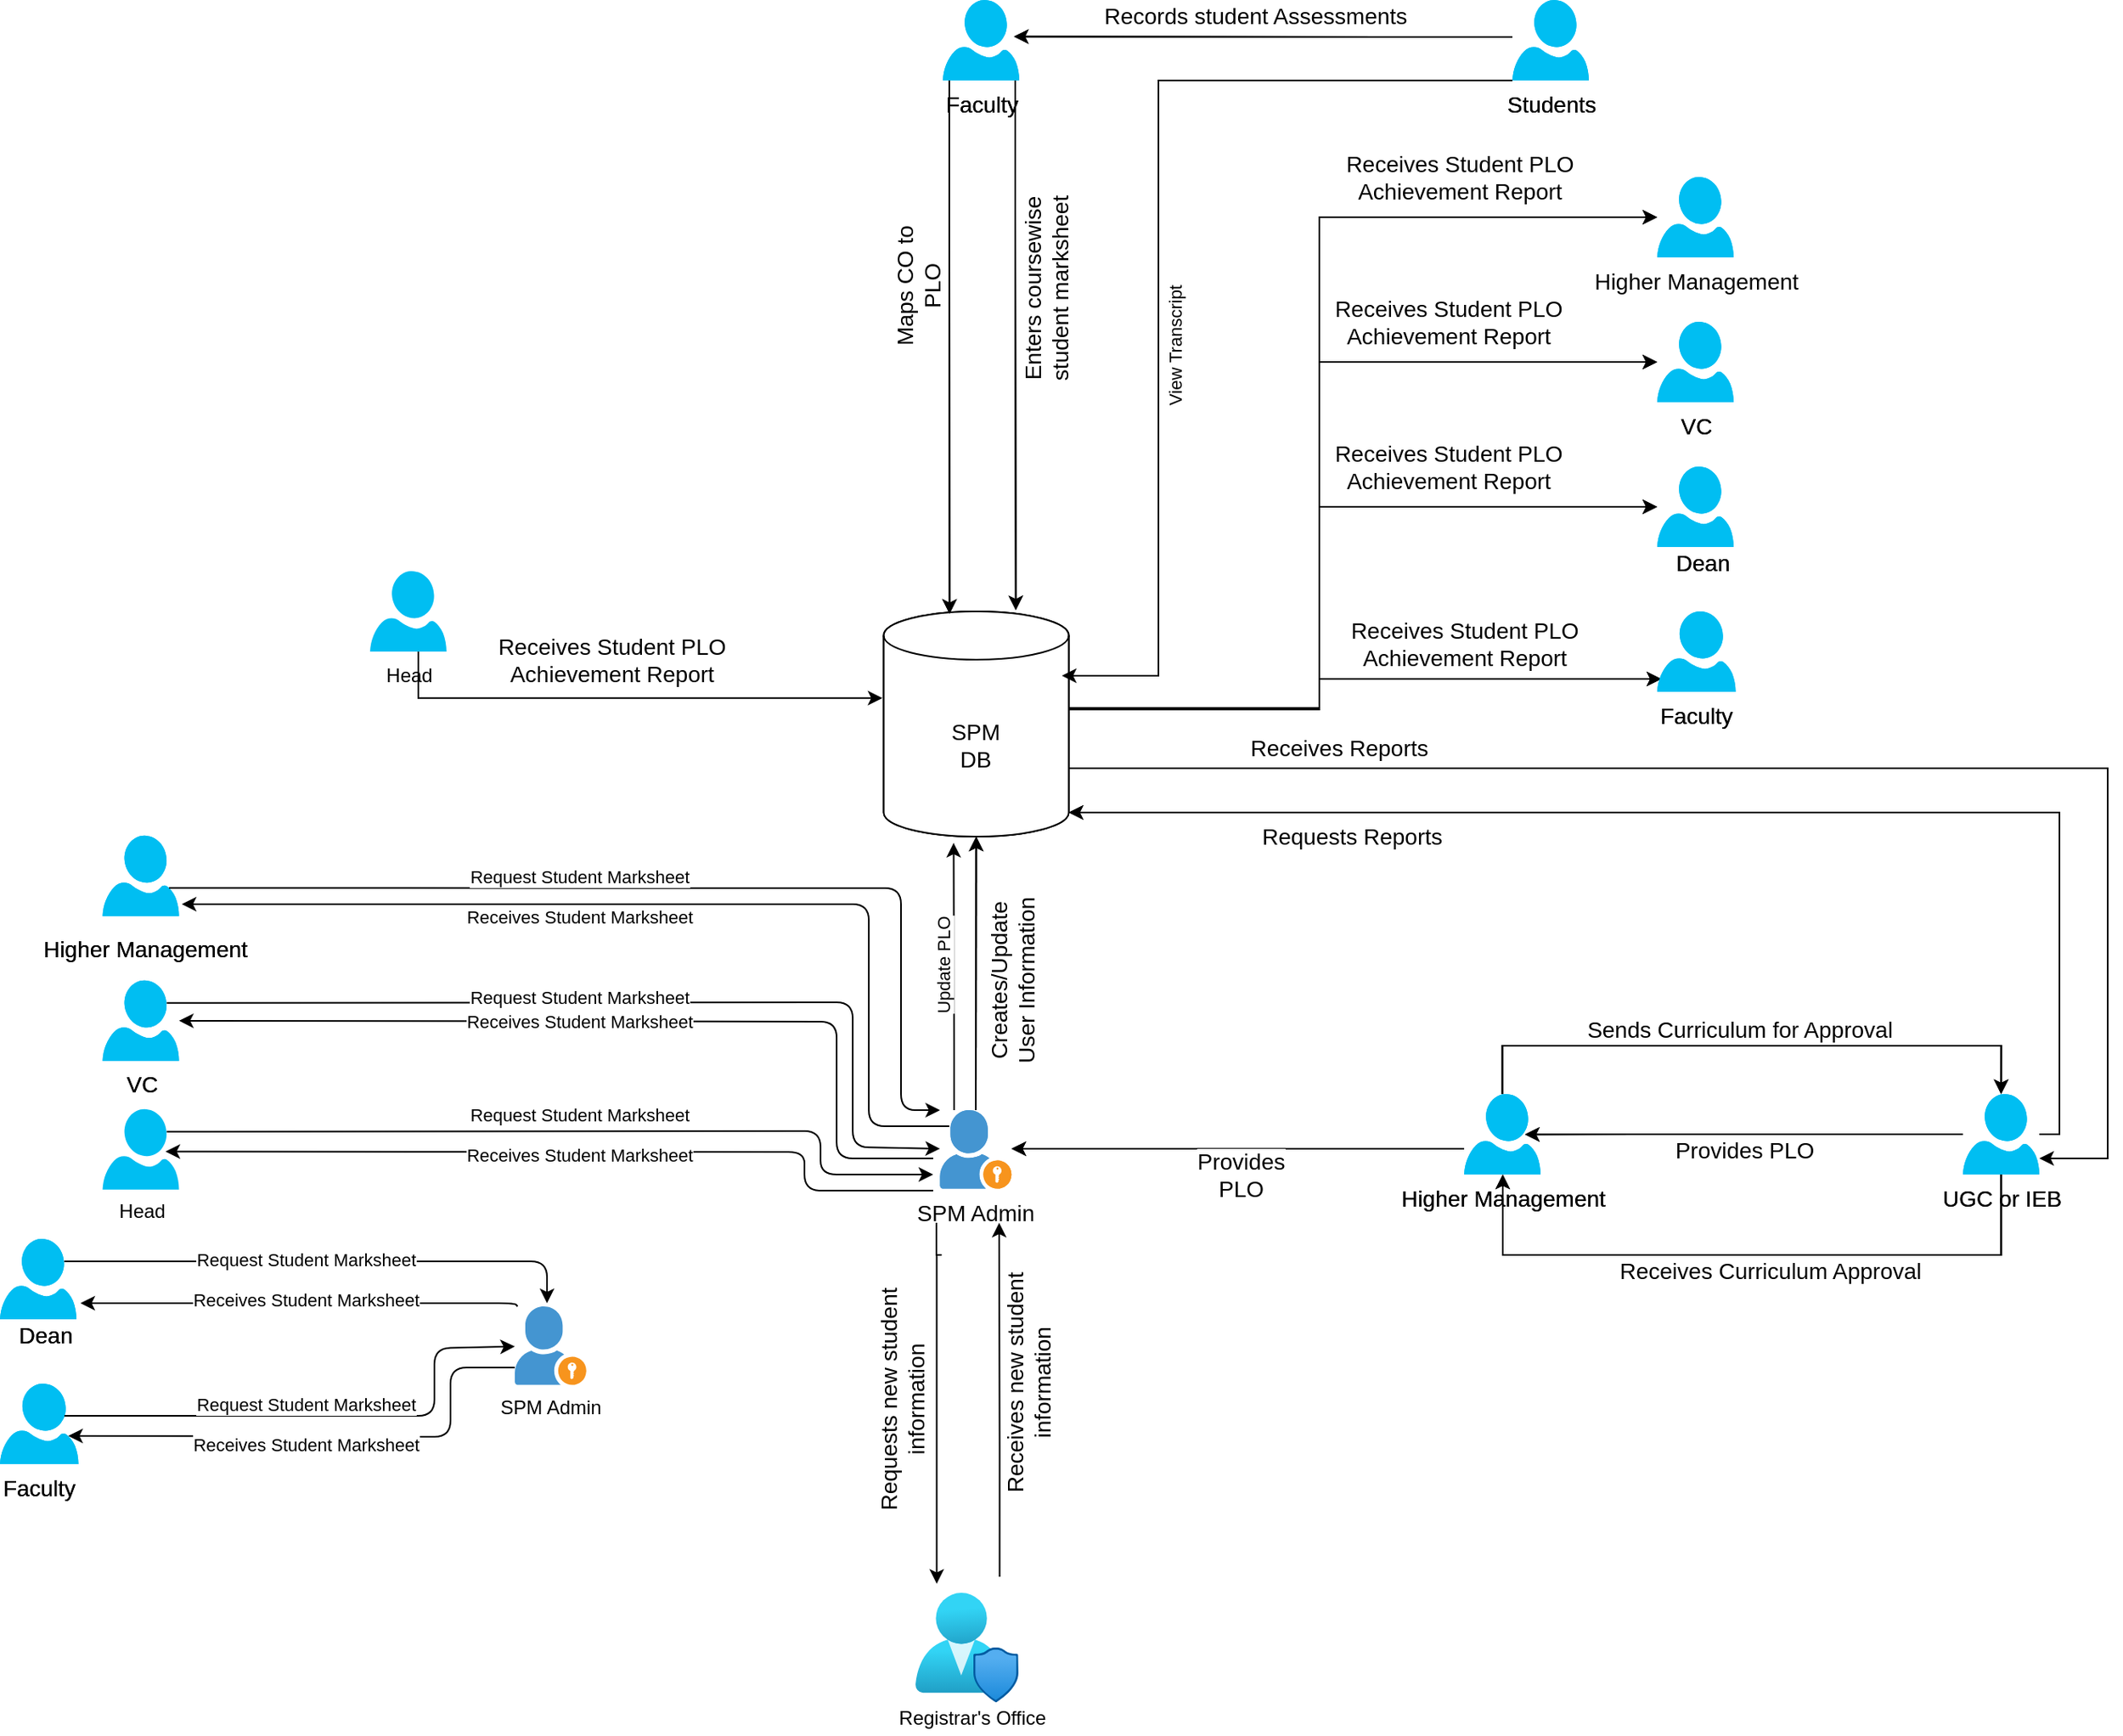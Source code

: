 <mxfile version="14.5.3" type="device" pages="2"><diagram id="XMMl6QHVf2ZI0LQ0i12C" name="Page-1"><mxGraphModel dx="868" dy="531" grid="1" gridSize="10" guides="1" tooltips="1" connect="1" arrows="1" fold="1" page="1" pageScale="1" pageWidth="900" pageHeight="1600" math="0" shadow="0"><root><mxCell id="0"/><mxCell id="1" parent="0"/><mxCell id="Qhmrj5D0lOYTNjAhJOBu-5" style="edgeStyle=orthogonalEdgeStyle;rounded=0;orthogonalLoop=1;jettySize=auto;html=1;exitX=1.001;exitY=0.431;exitDx=0;exitDy=0;exitPerimeter=0;entryX=0.052;entryY=0.84;entryDx=0;entryDy=0;entryPerimeter=0;fontSize=14;" parent="1" source="Qhmrj5D0lOYTNjAhJOBu-70" target="Qhmrj5D0lOYTNjAhJOBu-54" edge="1"><mxGeometry relative="1" as="geometry"><mxPoint x="1380" y="772" as="targetPoint"/><Array as="points"><mxPoint x="1100" y="790"/><mxPoint x="1100" y="772"/></Array></mxGeometry></mxCell><mxCell id="Qhmrj5D0lOYTNjAhJOBu-6" style="edgeStyle=orthogonalEdgeStyle;rounded=0;orthogonalLoop=1;jettySize=auto;html=1;exitX=1.001;exitY=0.429;exitDx=0;exitDy=0;exitPerimeter=0;fontSize=14;" parent="1" source="Qhmrj5D0lOYTNjAhJOBu-70" target="Qhmrj5D0lOYTNjAhJOBu-52" edge="1"><mxGeometry relative="1" as="geometry"><Array as="points"><mxPoint x="1100" y="790"/><mxPoint x="1100" y="665"/></Array></mxGeometry></mxCell><mxCell id="Qhmrj5D0lOYTNjAhJOBu-7" style="edgeStyle=orthogonalEdgeStyle;rounded=0;orthogonalLoop=1;jettySize=auto;html=1;exitX=1.003;exitY=0.436;exitDx=0;exitDy=0;exitPerimeter=0;fontSize=14;" parent="1" source="Qhmrj5D0lOYTNjAhJOBu-70" target="Qhmrj5D0lOYTNjAhJOBu-51" edge="1"><mxGeometry relative="1" as="geometry"><Array as="points"><mxPoint x="1100" y="791"/><mxPoint x="1100" y="575"/></Array></mxGeometry></mxCell><mxCell id="Qhmrj5D0lOYTNjAhJOBu-8" style="edgeStyle=orthogonalEdgeStyle;rounded=0;orthogonalLoop=1;jettySize=auto;html=1;exitX=1;exitY=0.431;exitDx=0;exitDy=0;exitPerimeter=0;fontSize=14;" parent="1" source="Qhmrj5D0lOYTNjAhJOBu-70" target="Qhmrj5D0lOYTNjAhJOBu-50" edge="1"><mxGeometry relative="1" as="geometry"><Array as="points"><mxPoint x="1100" y="790"/><mxPoint x="1100" y="485"/></Array></mxGeometry></mxCell><mxCell id="Qhmrj5D0lOYTNjAhJOBu-9" value="Receives Student PLO&lt;br style=&quot;font-size: 14px;&quot;&gt;Achievement Report" style="edgeLabel;html=1;align=center;verticalAlign=middle;resizable=0;points=[];fontSize=14;" parent="Qhmrj5D0lOYTNjAhJOBu-8" vertex="1" connectable="0"><mxGeometry x="0.639" y="1" relative="1" as="geometry"><mxPoint x="-2.13" y="-24.06" as="offset"/></mxGeometry></mxCell><mxCell id="Qhmrj5D0lOYTNjAhJOBu-10" value="SPM&lt;br style=&quot;font-size: 14px;&quot;&gt;DB" style="shape=cylinder3;whiteSpace=wrap;html=1;boundedLbl=1;backgroundOutline=1;size=15;fontSize=14;" parent="1" vertex="1"><mxGeometry x="829.25" y="730" width="115" height="140" as="geometry"/></mxCell><mxCell id="Qhmrj5D0lOYTNjAhJOBu-11" style="edgeStyle=orthogonalEdgeStyle;rounded=0;orthogonalLoop=1;jettySize=auto;html=1;entryX=0.145;entryY=0;entryDx=0;entryDy=4.35;entryPerimeter=0;fontSize=14;" parent="1" edge="1"><mxGeometry relative="1" as="geometry"><Array as="points"><mxPoint x="865.25" y="1130"/><mxPoint x="865.25" y="1130"/></Array><mxPoint x="862" y="1110" as="sourcePoint"/><mxPoint x="862.2" y="1334.35" as="targetPoint"/></mxGeometry></mxCell><mxCell id="Qhmrj5D0lOYTNjAhJOBu-12" value="" style="shadow=0;dashed=0;html=1;strokeColor=none;fillColor=#4495D1;labelPosition=center;verticalLabelPosition=bottom;verticalAlign=top;align=center;outlineConnect=0;shape=mxgraph.veeam.portal_admin;fontSize=14;" parent="1" vertex="1"><mxGeometry x="864.25" y="1040" width="44.4" height="48.8" as="geometry"/></mxCell><mxCell id="Qhmrj5D0lOYTNjAhJOBu-13" value="" style="endArrow=classic;html=1;entryX=0.5;entryY=1;entryDx=0;entryDy=0;entryPerimeter=0;fontSize=14;" parent="1" source="Qhmrj5D0lOYTNjAhJOBu-12" target="Qhmrj5D0lOYTNjAhJOBu-10" edge="1"><mxGeometry width="50" height="50" relative="1" as="geometry"><mxPoint x="886.25" y="1030" as="sourcePoint"/><mxPoint x="911.25" y="910" as="targetPoint"/></mxGeometry></mxCell><mxCell id="Qhmrj5D0lOYTNjAhJOBu-14" style="edgeStyle=orthogonalEdgeStyle;rounded=0;orthogonalLoop=1;jettySize=auto;html=1;fontSize=14;" parent="1" edge="1"><mxGeometry relative="1" as="geometry"><Array as="points"><mxPoint x="901.25" y="1250"/><mxPoint x="901.25" y="1250"/></Array><mxPoint x="901.286" y="1330.0" as="sourcePoint"/><mxPoint x="901" y="1110" as="targetPoint"/></mxGeometry></mxCell><mxCell id="Qhmrj5D0lOYTNjAhJOBu-17" value="" style="verticalLabelPosition=bottom;html=1;verticalAlign=top;align=center;strokeColor=none;fillColor=#00BEF2;shape=mxgraph.azure.user;fontSize=14;" parent="1" vertex="1"><mxGeometry x="343.75" y="869.4" width="47.5" height="50" as="geometry"/></mxCell><mxCell id="Qhmrj5D0lOYTNjAhJOBu-18" value="Higher Management" style="text;html=1;align=center;verticalAlign=middle;resizable=0;points=[];autosize=1;fontSize=14;" parent="1" vertex="1"><mxGeometry x="300" y="930" width="140" height="20" as="geometry"/></mxCell><mxCell id="Qhmrj5D0lOYTNjAhJOBu-19" style="edgeStyle=orthogonalEdgeStyle;rounded=0;orthogonalLoop=1;jettySize=auto;html=1;entryX=0.714;entryY=-0.005;entryDx=0;entryDy=0;entryPerimeter=0;fontSize=14;" parent="1" source="Qhmrj5D0lOYTNjAhJOBu-23" target="Qhmrj5D0lOYTNjAhJOBu-10" edge="1"><mxGeometry relative="1" as="geometry"><Array as="points"><mxPoint x="911" y="480"/><mxPoint x="911" y="480"/></Array></mxGeometry></mxCell><mxCell id="Qhmrj5D0lOYTNjAhJOBu-20" value="Enters coursewise&lt;br style=&quot;font-size: 14px;&quot;&gt;student marksheet" style="edgeLabel;html=1;align=center;verticalAlign=middle;resizable=0;points=[];rotation=-90;fontSize=14;" parent="Qhmrj5D0lOYTNjAhJOBu-19" vertex="1" connectable="0"><mxGeometry x="-0.215" y="3" relative="1" as="geometry"><mxPoint x="15.93" as="offset"/></mxGeometry></mxCell><mxCell id="Qhmrj5D0lOYTNjAhJOBu-21" style="edgeStyle=orthogonalEdgeStyle;rounded=0;orthogonalLoop=1;jettySize=auto;html=1;entryX=0.356;entryY=0.011;entryDx=0;entryDy=0;entryPerimeter=0;fontSize=14;" parent="1" source="Qhmrj5D0lOYTNjAhJOBu-23" target="Qhmrj5D0lOYTNjAhJOBu-10" edge="1"><mxGeometry relative="1" as="geometry"><Array as="points"><mxPoint x="870" y="480"/><mxPoint x="870" y="480"/></Array></mxGeometry></mxCell><mxCell id="Qhmrj5D0lOYTNjAhJOBu-22" value="Maps CO to&lt;br style=&quot;font-size: 14px;&quot;&gt;PLO" style="edgeLabel;html=1;align=center;verticalAlign=middle;resizable=0;points=[];rotation=-90;fontSize=14;" parent="Qhmrj5D0lOYTNjAhJOBu-21" vertex="1" connectable="0"><mxGeometry x="-0.228" y="1" relative="1" as="geometry"><mxPoint x="-21.08" as="offset"/></mxGeometry></mxCell><mxCell id="Qhmrj5D0lOYTNjAhJOBu-23" value="Faculty" style="verticalLabelPosition=bottom;html=1;verticalAlign=top;align=center;strokeColor=none;fillColor=#00BEF2;shape=mxgraph.azure.user;fontSize=14;" parent="1" vertex="1"><mxGeometry x="866" y="350" width="47.5" height="50" as="geometry"/></mxCell><mxCell id="Qhmrj5D0lOYTNjAhJOBu-26" value="VC" style="verticalLabelPosition=bottom;html=1;verticalAlign=top;align=center;strokeColor=none;fillColor=#00BEF2;shape=mxgraph.azure.user;fontSize=14;" parent="1" vertex="1"><mxGeometry x="343.75" y="959.4" width="47.5" height="50" as="geometry"/></mxCell><mxCell id="Qhmrj5D0lOYTNjAhJOBu-28" value="" style="verticalLabelPosition=bottom;html=1;verticalAlign=top;align=center;strokeColor=none;fillColor=#00BEF2;shape=mxgraph.azure.user;fontSize=14;" parent="1" vertex="1"><mxGeometry x="280" y="1120" width="47.5" height="50" as="geometry"/></mxCell><mxCell id="Qhmrj5D0lOYTNjAhJOBu-29" value="Dean" style="text;html=1;align=center;verticalAlign=middle;resizable=0;points=[];autosize=1;fontSize=14;" parent="1" vertex="1"><mxGeometry x="282.5" y="1170" width="50" height="20" as="geometry"/></mxCell><mxCell id="Qhmrj5D0lOYTNjAhJOBu-31" value="Faculty" style="verticalLabelPosition=bottom;html=1;verticalAlign=top;align=center;strokeColor=none;fillColor=#00BEF2;shape=mxgraph.azure.user;fontSize=14;" parent="1" vertex="1"><mxGeometry x="280" y="1210" width="48.75" height="50" as="geometry"/></mxCell><mxCell id="Qhmrj5D0lOYTNjAhJOBu-32" style="edgeStyle=orthogonalEdgeStyle;rounded=0;orthogonalLoop=1;jettySize=auto;html=1;entryX=0.796;entryY=0.502;entryDx=0;entryDy=0;entryPerimeter=0;fontSize=14;" parent="1" source="Qhmrj5D0lOYTNjAhJOBu-38" target="Qhmrj5D0lOYTNjAhJOBu-43" edge="1"><mxGeometry relative="1" as="geometry"/></mxCell><mxCell id="Qhmrj5D0lOYTNjAhJOBu-33" value="Provides PLO" style="edgeLabel;html=1;align=center;verticalAlign=middle;resizable=0;points=[];fontSize=14;" parent="Qhmrj5D0lOYTNjAhJOBu-32" vertex="1" connectable="0"><mxGeometry x="0.109" y="1" relative="1" as="geometry"><mxPoint x="14.67" y="8.32" as="offset"/></mxGeometry></mxCell><mxCell id="Qhmrj5D0lOYTNjAhJOBu-34" style="edgeStyle=orthogonalEdgeStyle;rounded=0;orthogonalLoop=1;jettySize=auto;html=1;fontSize=14;" parent="1" source="Qhmrj5D0lOYTNjAhJOBu-38" target="Qhmrj5D0lOYTNjAhJOBu-43" edge="1"><mxGeometry relative="1" as="geometry"><Array as="points"><mxPoint x="1524" y="1130"/><mxPoint x="1214" y="1130"/></Array></mxGeometry></mxCell><mxCell id="Qhmrj5D0lOYTNjAhJOBu-35" value="Receives Curriculum Approval" style="edgeLabel;html=1;align=center;verticalAlign=middle;resizable=0;points=[];fontSize=14;" parent="Qhmrj5D0lOYTNjAhJOBu-34" vertex="1" connectable="0"><mxGeometry x="-0.127" y="-1" relative="1" as="geometry"><mxPoint x="-14.8" y="11" as="offset"/></mxGeometry></mxCell><mxCell id="Qhmrj5D0lOYTNjAhJOBu-36" style="edgeStyle=orthogonalEdgeStyle;rounded=0;orthogonalLoop=1;jettySize=auto;html=1;entryX=1;entryY=1;entryDx=0;entryDy=-15;entryPerimeter=0;fontSize=14;" parent="1" source="Qhmrj5D0lOYTNjAhJOBu-38" target="Qhmrj5D0lOYTNjAhJOBu-10" edge="1"><mxGeometry relative="1" as="geometry"><Array as="points"><mxPoint x="1560" y="1055"/><mxPoint x="1560" y="855"/></Array></mxGeometry></mxCell><mxCell id="Qhmrj5D0lOYTNjAhJOBu-37" value="Requests Reports" style="edgeLabel;html=1;align=center;verticalAlign=middle;resizable=0;points=[];fontSize=14;" parent="Qhmrj5D0lOYTNjAhJOBu-36" vertex="1" connectable="0"><mxGeometry x="0.26" y="-1" relative="1" as="geometry"><mxPoint x="-130.26" y="15.97" as="offset"/></mxGeometry></mxCell><mxCell id="Qhmrj5D0lOYTNjAhJOBu-38" value="UGC or IEB" style="verticalLabelPosition=bottom;html=1;verticalAlign=top;align=center;strokeColor=none;fillColor=#00BEF2;shape=mxgraph.azure.user;labelBackgroundColor=none;fontSize=14;" parent="1" vertex="1"><mxGeometry x="1500" y="1030" width="47.5" height="50" as="geometry"/></mxCell><mxCell id="Qhmrj5D0lOYTNjAhJOBu-39" style="edgeStyle=orthogonalEdgeStyle;rounded=0;orthogonalLoop=1;jettySize=auto;html=1;fontSize=14;" parent="1" source="Qhmrj5D0lOYTNjAhJOBu-43" target="Qhmrj5D0lOYTNjAhJOBu-12" edge="1"><mxGeometry relative="1" as="geometry"><Array as="points"><mxPoint x="1120" y="1064"/><mxPoint x="1120" y="1064"/></Array></mxGeometry></mxCell><mxCell id="Qhmrj5D0lOYTNjAhJOBu-40" value="Provides&lt;br style=&quot;font-size: 14px;&quot;&gt;PLO" style="edgeLabel;html=1;align=center;verticalAlign=middle;resizable=0;points=[];fontSize=14;" parent="Qhmrj5D0lOYTNjAhJOBu-39" vertex="1" connectable="0"><mxGeometry x="-0.157" y="3" relative="1" as="geometry"><mxPoint x="-21.18" y="12.94" as="offset"/></mxGeometry></mxCell><mxCell id="Qhmrj5D0lOYTNjAhJOBu-41" style="edgeStyle=orthogonalEdgeStyle;rounded=0;orthogonalLoop=1;jettySize=auto;html=1;entryX=0.5;entryY=0;entryDx=0;entryDy=0;entryPerimeter=0;fontSize=14;" parent="1" source="Qhmrj5D0lOYTNjAhJOBu-43" target="Qhmrj5D0lOYTNjAhJOBu-38" edge="1"><mxGeometry relative="1" as="geometry"><Array as="points"><mxPoint x="1214" y="1000"/><mxPoint x="1524" y="1000"/></Array></mxGeometry></mxCell><mxCell id="Qhmrj5D0lOYTNjAhJOBu-42" value="Sends Curriculum for Approval" style="edgeLabel;html=1;align=center;verticalAlign=middle;resizable=0;points=[];fontSize=14;" parent="Qhmrj5D0lOYTNjAhJOBu-41" vertex="1" connectable="0"><mxGeometry x="-0.085" y="-1" relative="1" as="geometry"><mxPoint x="7.2" y="-11" as="offset"/></mxGeometry></mxCell><mxCell id="Qhmrj5D0lOYTNjAhJOBu-43" value="Higher Management" style="verticalLabelPosition=bottom;html=1;verticalAlign=top;align=center;strokeColor=none;fillColor=#00BEF2;shape=mxgraph.azure.user;fontSize=14;" parent="1" vertex="1"><mxGeometry x="1190" y="1030" width="47.5" height="50" as="geometry"/></mxCell><mxCell id="Qhmrj5D0lOYTNjAhJOBu-44" style="edgeStyle=orthogonalEdgeStyle;rounded=0;orthogonalLoop=1;jettySize=auto;html=1;entryX=0.93;entryY=0.455;entryDx=0;entryDy=0;entryPerimeter=0;fontSize=14;" parent="1" source="Qhmrj5D0lOYTNjAhJOBu-46" target="Qhmrj5D0lOYTNjAhJOBu-23" edge="1"><mxGeometry relative="1" as="geometry"><Array as="points"><mxPoint x="1140" y="373"/><mxPoint x="1140" y="373"/></Array></mxGeometry></mxCell><mxCell id="Qhmrj5D0lOYTNjAhJOBu-45" value="Records student Assessments" style="edgeLabel;html=1;align=center;verticalAlign=middle;resizable=0;points=[];fontSize=14;" parent="Qhmrj5D0lOYTNjAhJOBu-44" vertex="1" connectable="0"><mxGeometry x="0.119" y="-1" relative="1" as="geometry"><mxPoint x="12.94" y="-11.9" as="offset"/></mxGeometry></mxCell><mxCell id="Qhmrj5D0lOYTNjAhJOBu-46" value="Students" style="verticalLabelPosition=bottom;html=1;verticalAlign=top;align=center;strokeColor=none;fillColor=#00BEF2;shape=mxgraph.azure.user;labelBackgroundColor=none;fontSize=14;" parent="1" vertex="1"><mxGeometry x="1220" y="350" width="47.5" height="50" as="geometry"/></mxCell><mxCell id="Qhmrj5D0lOYTNjAhJOBu-50" value="" style="verticalLabelPosition=bottom;html=1;verticalAlign=top;align=center;strokeColor=none;fillColor=#00BEF2;shape=mxgraph.azure.user;fontSize=14;" parent="1" vertex="1"><mxGeometry x="1310" y="460" width="47.5" height="50" as="geometry"/></mxCell><mxCell id="Qhmrj5D0lOYTNjAhJOBu-51" value="VC" style="verticalLabelPosition=bottom;html=1;verticalAlign=top;align=center;strokeColor=none;fillColor=#00BEF2;shape=mxgraph.azure.user;fontSize=14;" parent="1" vertex="1"><mxGeometry x="1310" y="550" width="47.5" height="50" as="geometry"/></mxCell><mxCell id="Qhmrj5D0lOYTNjAhJOBu-52" value="" style="verticalLabelPosition=bottom;html=1;verticalAlign=top;align=center;strokeColor=none;fillColor=#00BEF2;shape=mxgraph.azure.user;fontSize=14;" parent="1" vertex="1"><mxGeometry x="1310" y="640" width="47.5" height="50" as="geometry"/></mxCell><mxCell id="Qhmrj5D0lOYTNjAhJOBu-53" value="Dean" style="text;html=1;align=center;verticalAlign=middle;resizable=0;points=[];autosize=1;fontSize=14;" parent="1" vertex="1"><mxGeometry x="1312.5" y="690" width="50" height="20" as="geometry"/></mxCell><mxCell id="Qhmrj5D0lOYTNjAhJOBu-54" value="Faculty" style="verticalLabelPosition=bottom;html=1;verticalAlign=top;align=center;strokeColor=none;fillColor=#00BEF2;shape=mxgraph.azure.user;fontSize=14;" parent="1" vertex="1"><mxGeometry x="1310" y="730" width="48.75" height="50" as="geometry"/></mxCell><mxCell id="Qhmrj5D0lOYTNjAhJOBu-55" value="Receives Student PLO&lt;br style=&quot;font-size: 14px;&quot;&gt;Achievement Report" style="edgeLabel;html=1;align=center;verticalAlign=middle;resizable=0;points=[];fontSize=14;" parent="1" vertex="1" connectable="0"><mxGeometry x="1180.002" y="549.999" as="geometry"/></mxCell><mxCell id="Qhmrj5D0lOYTNjAhJOBu-56" value="Receives Student PLO&lt;br style=&quot;font-size: 14px;&quot;&gt;Achievement Report" style="edgeLabel;html=1;align=center;verticalAlign=middle;resizable=0;points=[];fontSize=14;" parent="1" vertex="1" connectable="0"><mxGeometry x="1180.002" y="639.999" as="geometry"/></mxCell><mxCell id="Qhmrj5D0lOYTNjAhJOBu-63" style="edgeStyle=orthogonalEdgeStyle;rounded=0;orthogonalLoop=1;jettySize=auto;html=1;exitX=1.003;exitY=0.43;exitDx=0;exitDy=0;exitPerimeter=0;entryX=0.052;entryY=0.84;entryDx=0;entryDy=0;entryPerimeter=0;fontSize=14;" parent="1" source="Qhmrj5D0lOYTNjAhJOBu-70" target="Qhmrj5D0lOYTNjAhJOBu-113" edge="1"><mxGeometry relative="1" as="geometry"><mxPoint x="1380" y="772" as="targetPoint"/><Array as="points"><mxPoint x="1100" y="790"/><mxPoint x="1100" y="772"/></Array></mxGeometry></mxCell><mxCell id="Qhmrj5D0lOYTNjAhJOBu-64" style="edgeStyle=orthogonalEdgeStyle;rounded=0;orthogonalLoop=1;jettySize=auto;html=1;exitX=1;exitY=0.436;exitDx=0;exitDy=0;exitPerimeter=0;fontSize=14;" parent="1" source="Qhmrj5D0lOYTNjAhJOBu-70" target="Qhmrj5D0lOYTNjAhJOBu-111" edge="1"><mxGeometry relative="1" as="geometry"><Array as="points"><mxPoint x="1100" y="791"/><mxPoint x="1100" y="665"/></Array></mxGeometry></mxCell><mxCell id="Qhmrj5D0lOYTNjAhJOBu-65" style="edgeStyle=orthogonalEdgeStyle;rounded=0;orthogonalLoop=1;jettySize=auto;html=1;exitX=1.001;exitY=0.434;exitDx=0;exitDy=0;exitPerimeter=0;fontSize=14;" parent="1" source="Qhmrj5D0lOYTNjAhJOBu-70" target="Qhmrj5D0lOYTNjAhJOBu-110" edge="1"><mxGeometry relative="1" as="geometry"><Array as="points"><mxPoint x="1100" y="791"/><mxPoint x="1100" y="575"/></Array></mxGeometry></mxCell><mxCell id="Qhmrj5D0lOYTNjAhJOBu-66" style="edgeStyle=orthogonalEdgeStyle;rounded=0;orthogonalLoop=1;jettySize=auto;html=1;fontSize=14;exitX=1;exitY=0.43;exitDx=0;exitDy=0;exitPerimeter=0;" parent="1" source="Qhmrj5D0lOYTNjAhJOBu-70" target="Qhmrj5D0lOYTNjAhJOBu-109" edge="1"><mxGeometry relative="1" as="geometry"><Array as="points"><mxPoint x="1100" y="790"/><mxPoint x="1100" y="485"/></Array></mxGeometry></mxCell><mxCell id="Qhmrj5D0lOYTNjAhJOBu-67" value="Receives Student PLO&lt;br style=&quot;font-size: 14px;&quot;&gt;Achievement Report" style="edgeLabel;html=1;align=center;verticalAlign=middle;resizable=0;points=[];fontSize=14;" parent="Qhmrj5D0lOYTNjAhJOBu-66" vertex="1" connectable="0"><mxGeometry x="0.639" y="1" relative="1" as="geometry"><mxPoint x="-2.13" y="-24.06" as="offset"/></mxGeometry></mxCell><mxCell id="Qhmrj5D0lOYTNjAhJOBu-68" style="edgeStyle=orthogonalEdgeStyle;rounded=0;orthogonalLoop=1;jettySize=auto;html=1;exitX=1;exitY=0;exitDx=0;exitDy=97.5;exitPerimeter=0;fontSize=14;" parent="1" source="Qhmrj5D0lOYTNjAhJOBu-70" target="Qhmrj5D0lOYTNjAhJOBu-97" edge="1"><mxGeometry relative="1" as="geometry"><Array as="points"><mxPoint x="1590" y="828"/><mxPoint x="1590" y="1070"/></Array></mxGeometry></mxCell><mxCell id="Qhmrj5D0lOYTNjAhJOBu-69" value="Receives Reports" style="edgeLabel;html=1;align=center;verticalAlign=middle;resizable=0;points=[];fontSize=14;" parent="Qhmrj5D0lOYTNjAhJOBu-68" vertex="1" connectable="0"><mxGeometry x="-0.641" y="-1" relative="1" as="geometry"><mxPoint y="-13.5" as="offset"/></mxGeometry></mxCell><mxCell id="Qhmrj5D0lOYTNjAhJOBu-70" value="SPM&lt;br style=&quot;font-size: 14px;&quot;&gt;DB" style="shape=cylinder3;whiteSpace=wrap;html=1;boundedLbl=1;backgroundOutline=1;size=15;fontSize=14;" parent="1" vertex="1"><mxGeometry x="829.25" y="730" width="115" height="140" as="geometry"/></mxCell><mxCell id="31KeAoU8fJvX2NjAIebz-36" style="edgeStyle=orthogonalEdgeStyle;rounded=0;orthogonalLoop=1;jettySize=auto;html=1;entryX=0.378;entryY=1.028;entryDx=0;entryDy=0;entryPerimeter=0;" parent="1" source="Qhmrj5D0lOYTNjAhJOBu-71" target="Qhmrj5D0lOYTNjAhJOBu-70" edge="1"><mxGeometry relative="1" as="geometry"><Array as="points"><mxPoint x="873" y="1000"/><mxPoint x="873" y="1000"/></Array></mxGeometry></mxCell><mxCell id="31KeAoU8fJvX2NjAIebz-37" value="Update PLO" style="edgeLabel;html=1;align=center;verticalAlign=middle;resizable=0;points=[];rotation=-90;" parent="31KeAoU8fJvX2NjAIebz-36" vertex="1" connectable="0"><mxGeometry x="0.252" y="-2" relative="1" as="geometry"><mxPoint x="-8.87" y="14.14" as="offset"/></mxGeometry></mxCell><mxCell id="Qhmrj5D0lOYTNjAhJOBu-71" value="SPM Admin" style="shadow=0;dashed=0;html=1;strokeColor=none;fillColor=#4495D1;labelPosition=center;verticalLabelPosition=bottom;verticalAlign=top;align=center;outlineConnect=0;shape=mxgraph.veeam.portal_admin;fontSize=14;" parent="1" vertex="1"><mxGeometry x="864.25" y="1040" width="44.4" height="48.8" as="geometry"/></mxCell><mxCell id="Qhmrj5D0lOYTNjAhJOBu-72" value="" style="endArrow=classic;html=1;entryX=0.5;entryY=1;entryDx=0;entryDy=0;entryPerimeter=0;fontSize=14;" parent="1" source="Qhmrj5D0lOYTNjAhJOBu-71" target="Qhmrj5D0lOYTNjAhJOBu-70" edge="1"><mxGeometry width="50" height="50" relative="1" as="geometry"><mxPoint x="886.25" y="1030" as="sourcePoint"/><mxPoint x="911.25" y="910" as="targetPoint"/></mxGeometry></mxCell><mxCell id="Qhmrj5D0lOYTNjAhJOBu-73" value="Creates/Update&lt;br style=&quot;font-size: 14px;&quot;&gt;User Information" style="edgeLabel;html=1;align=center;verticalAlign=middle;resizable=0;points=[];fontSize=14;rotation=-90;" parent="Qhmrj5D0lOYTNjAhJOBu-72" vertex="1" connectable="0"><mxGeometry x="0.165" relative="1" as="geometry"><mxPoint x="22.01" y="19" as="offset"/></mxGeometry></mxCell><mxCell id="Qhmrj5D0lOYTNjAhJOBu-76" value="" style="verticalLabelPosition=bottom;html=1;verticalAlign=top;align=center;strokeColor=none;fillColor=#00BEF2;shape=mxgraph.azure.user;fontSize=14;" parent="1" vertex="1"><mxGeometry x="343.75" y="869.4" width="47.5" height="50" as="geometry"/></mxCell><mxCell id="Qhmrj5D0lOYTNjAhJOBu-77" value="Higher Management" style="text;html=1;align=center;verticalAlign=middle;resizable=0;points=[];autosize=1;fontSize=14;" parent="1" vertex="1"><mxGeometry x="300" y="930" width="140" height="20" as="geometry"/></mxCell><mxCell id="Qhmrj5D0lOYTNjAhJOBu-78" style="edgeStyle=orthogonalEdgeStyle;rounded=0;orthogonalLoop=1;jettySize=auto;html=1;entryX=0.714;entryY=-0.005;entryDx=0;entryDy=0;entryPerimeter=0;fontSize=14;" parent="1" source="Qhmrj5D0lOYTNjAhJOBu-82" target="Qhmrj5D0lOYTNjAhJOBu-70" edge="1"><mxGeometry relative="1" as="geometry"><Array as="points"><mxPoint x="911" y="480"/><mxPoint x="911" y="480"/></Array></mxGeometry></mxCell><mxCell id="Qhmrj5D0lOYTNjAhJOBu-79" value="Enters coursewise&lt;br style=&quot;font-size: 14px;&quot;&gt;student marksheet" style="edgeLabel;html=1;align=center;verticalAlign=middle;resizable=0;points=[];rotation=-90;fontSize=14;" parent="Qhmrj5D0lOYTNjAhJOBu-78" vertex="1" connectable="0"><mxGeometry x="-0.215" y="3" relative="1" as="geometry"><mxPoint x="15.93" as="offset"/></mxGeometry></mxCell><mxCell id="Qhmrj5D0lOYTNjAhJOBu-80" style="edgeStyle=orthogonalEdgeStyle;rounded=0;orthogonalLoop=1;jettySize=auto;html=1;entryX=0.356;entryY=0.011;entryDx=0;entryDy=0;entryPerimeter=0;fontSize=14;" parent="1" source="Qhmrj5D0lOYTNjAhJOBu-82" target="Qhmrj5D0lOYTNjAhJOBu-70" edge="1"><mxGeometry relative="1" as="geometry"><Array as="points"><mxPoint x="870" y="480"/><mxPoint x="870" y="480"/></Array></mxGeometry></mxCell><mxCell id="Qhmrj5D0lOYTNjAhJOBu-81" value="Maps CO to&lt;br style=&quot;font-size: 14px;&quot;&gt;PLO" style="edgeLabel;html=1;align=center;verticalAlign=middle;resizable=0;points=[];rotation=-90;fontSize=14;" parent="Qhmrj5D0lOYTNjAhJOBu-80" vertex="1" connectable="0"><mxGeometry x="-0.228" y="1" relative="1" as="geometry"><mxPoint x="-21.08" as="offset"/></mxGeometry></mxCell><mxCell id="Qhmrj5D0lOYTNjAhJOBu-82" value="Faculty" style="verticalLabelPosition=bottom;html=1;verticalAlign=top;align=center;strokeColor=none;fillColor=#00BEF2;shape=mxgraph.azure.user;fontSize=14;" parent="1" vertex="1"><mxGeometry x="866" y="350" width="47.5" height="50" as="geometry"/></mxCell><mxCell id="Qhmrj5D0lOYTNjAhJOBu-85" value="VC" style="verticalLabelPosition=bottom;html=1;verticalAlign=top;align=center;strokeColor=none;fillColor=#00BEF2;shape=mxgraph.azure.user;fontSize=14;" parent="1" vertex="1"><mxGeometry x="343.75" y="959.4" width="47.5" height="50" as="geometry"/></mxCell><mxCell id="Qhmrj5D0lOYTNjAhJOBu-87" value="" style="verticalLabelPosition=bottom;html=1;verticalAlign=top;align=center;strokeColor=none;fillColor=#00BEF2;shape=mxgraph.azure.user;fontSize=14;" parent="1" vertex="1"><mxGeometry x="280" y="1120" width="47.5" height="50" as="geometry"/></mxCell><mxCell id="Qhmrj5D0lOYTNjAhJOBu-88" value="Dean" style="text;html=1;align=center;verticalAlign=middle;resizable=0;points=[];autosize=1;fontSize=14;" parent="1" vertex="1"><mxGeometry x="282.5" y="1170" width="50" height="20" as="geometry"/></mxCell><mxCell id="Qhmrj5D0lOYTNjAhJOBu-90" value="Faculty" style="verticalLabelPosition=bottom;html=1;verticalAlign=top;align=center;strokeColor=none;fillColor=#00BEF2;shape=mxgraph.azure.user;fontSize=14;" parent="1" vertex="1"><mxGeometry x="280" y="1210" width="48.75" height="50" as="geometry"/></mxCell><mxCell id="Qhmrj5D0lOYTNjAhJOBu-91" style="edgeStyle=orthogonalEdgeStyle;rounded=0;orthogonalLoop=1;jettySize=auto;html=1;entryX=0.796;entryY=0.502;entryDx=0;entryDy=0;entryPerimeter=0;fontSize=14;" parent="1" source="Qhmrj5D0lOYTNjAhJOBu-97" target="Qhmrj5D0lOYTNjAhJOBu-102" edge="1"><mxGeometry relative="1" as="geometry"/></mxCell><mxCell id="Qhmrj5D0lOYTNjAhJOBu-92" value="Provides PLO" style="edgeLabel;html=1;align=center;verticalAlign=middle;resizable=0;points=[];fontSize=14;" parent="Qhmrj5D0lOYTNjAhJOBu-91" vertex="1" connectable="0"><mxGeometry x="0.109" y="1" relative="1" as="geometry"><mxPoint x="14.67" y="8.32" as="offset"/></mxGeometry></mxCell><mxCell id="Qhmrj5D0lOYTNjAhJOBu-93" style="edgeStyle=orthogonalEdgeStyle;rounded=0;orthogonalLoop=1;jettySize=auto;html=1;fontSize=14;" parent="1" source="Qhmrj5D0lOYTNjAhJOBu-97" target="Qhmrj5D0lOYTNjAhJOBu-102" edge="1"><mxGeometry relative="1" as="geometry"><Array as="points"><mxPoint x="1524" y="1130"/><mxPoint x="1214" y="1130"/></Array></mxGeometry></mxCell><mxCell id="Qhmrj5D0lOYTNjAhJOBu-94" value="Receives Curriculum Approval" style="edgeLabel;html=1;align=center;verticalAlign=middle;resizable=0;points=[];fontSize=14;" parent="Qhmrj5D0lOYTNjAhJOBu-93" vertex="1" connectable="0"><mxGeometry x="-0.127" y="-1" relative="1" as="geometry"><mxPoint x="-14.8" y="11" as="offset"/></mxGeometry></mxCell><mxCell id="Qhmrj5D0lOYTNjAhJOBu-95" style="edgeStyle=orthogonalEdgeStyle;rounded=0;orthogonalLoop=1;jettySize=auto;html=1;entryX=1;entryY=1;entryDx=0;entryDy=-15;entryPerimeter=0;fontSize=14;" parent="1" source="Qhmrj5D0lOYTNjAhJOBu-97" target="Qhmrj5D0lOYTNjAhJOBu-70" edge="1"><mxGeometry relative="1" as="geometry"><Array as="points"><mxPoint x="1560" y="1055"/><mxPoint x="1560" y="855"/></Array></mxGeometry></mxCell><mxCell id="Qhmrj5D0lOYTNjAhJOBu-96" value="Requests Reports" style="edgeLabel;html=1;align=center;verticalAlign=middle;resizable=0;points=[];fontSize=14;" parent="Qhmrj5D0lOYTNjAhJOBu-95" vertex="1" connectable="0"><mxGeometry x="0.26" y="-1" relative="1" as="geometry"><mxPoint x="-130.26" y="15.97" as="offset"/></mxGeometry></mxCell><mxCell id="Qhmrj5D0lOYTNjAhJOBu-97" value="UGC or IEB" style="verticalLabelPosition=bottom;html=1;verticalAlign=top;align=center;strokeColor=none;fillColor=#00BEF2;shape=mxgraph.azure.user;labelBackgroundColor=none;fontSize=14;" parent="1" vertex="1"><mxGeometry x="1500" y="1030" width="47.5" height="50" as="geometry"/></mxCell><mxCell id="Qhmrj5D0lOYTNjAhJOBu-98" style="edgeStyle=orthogonalEdgeStyle;rounded=0;orthogonalLoop=1;jettySize=auto;html=1;fontSize=14;" parent="1" source="Qhmrj5D0lOYTNjAhJOBu-102" target="Qhmrj5D0lOYTNjAhJOBu-71" edge="1"><mxGeometry relative="1" as="geometry"><Array as="points"><mxPoint x="1120" y="1064"/><mxPoint x="1120" y="1064"/></Array></mxGeometry></mxCell><mxCell id="Qhmrj5D0lOYTNjAhJOBu-99" value="Provides&lt;br style=&quot;font-size: 14px;&quot;&gt;PLO" style="edgeLabel;html=1;align=center;verticalAlign=middle;resizable=0;points=[];fontSize=14;" parent="Qhmrj5D0lOYTNjAhJOBu-98" vertex="1" connectable="0"><mxGeometry x="-0.157" y="3" relative="1" as="geometry"><mxPoint x="-21.18" y="12.94" as="offset"/></mxGeometry></mxCell><mxCell id="Qhmrj5D0lOYTNjAhJOBu-100" style="edgeStyle=orthogonalEdgeStyle;rounded=0;orthogonalLoop=1;jettySize=auto;html=1;entryX=0.5;entryY=0;entryDx=0;entryDy=0;entryPerimeter=0;fontSize=14;" parent="1" source="Qhmrj5D0lOYTNjAhJOBu-102" target="Qhmrj5D0lOYTNjAhJOBu-97" edge="1"><mxGeometry relative="1" as="geometry"><Array as="points"><mxPoint x="1214" y="1000"/><mxPoint x="1524" y="1000"/></Array></mxGeometry></mxCell><mxCell id="Qhmrj5D0lOYTNjAhJOBu-101" value="Sends Curriculum for Approval" style="edgeLabel;html=1;align=center;verticalAlign=middle;resizable=0;points=[];fontSize=14;" parent="Qhmrj5D0lOYTNjAhJOBu-100" vertex="1" connectable="0"><mxGeometry x="-0.085" y="-1" relative="1" as="geometry"><mxPoint x="7.2" y="-11" as="offset"/></mxGeometry></mxCell><mxCell id="Qhmrj5D0lOYTNjAhJOBu-102" value="Higher Management" style="verticalLabelPosition=bottom;html=1;verticalAlign=top;align=center;strokeColor=none;fillColor=#00BEF2;shape=mxgraph.azure.user;fontSize=14;" parent="1" vertex="1"><mxGeometry x="1190" y="1030" width="47.5" height="50" as="geometry"/></mxCell><mxCell id="Qhmrj5D0lOYTNjAhJOBu-103" style="edgeStyle=orthogonalEdgeStyle;rounded=0;orthogonalLoop=1;jettySize=auto;html=1;entryX=0.93;entryY=0.455;entryDx=0;entryDy=0;entryPerimeter=0;fontSize=14;" parent="1" source="Qhmrj5D0lOYTNjAhJOBu-105" target="Qhmrj5D0lOYTNjAhJOBu-82" edge="1"><mxGeometry relative="1" as="geometry"><Array as="points"><mxPoint x="1140" y="373"/><mxPoint x="1140" y="373"/></Array></mxGeometry></mxCell><mxCell id="Qhmrj5D0lOYTNjAhJOBu-104" value="Records student Assessments" style="edgeLabel;html=1;align=center;verticalAlign=middle;resizable=0;points=[];fontSize=14;" parent="Qhmrj5D0lOYTNjAhJOBu-103" vertex="1" connectable="0"><mxGeometry x="0.119" y="-1" relative="1" as="geometry"><mxPoint x="12.94" y="-11.9" as="offset"/></mxGeometry></mxCell><mxCell id="31KeAoU8fJvX2NjAIebz-1" style="edgeStyle=orthogonalEdgeStyle;rounded=0;orthogonalLoop=1;jettySize=auto;html=1;" parent="1" source="Qhmrj5D0lOYTNjAhJOBu-105" edge="1"><mxGeometry relative="1" as="geometry"><mxPoint x="940" y="770" as="targetPoint"/><Array as="points"><mxPoint x="1000" y="400"/><mxPoint x="1000" y="770"/></Array></mxGeometry></mxCell><mxCell id="31KeAoU8fJvX2NjAIebz-2" value="View Transcript" style="edgeLabel;html=1;align=center;verticalAlign=middle;resizable=0;points=[];rotation=-90;" parent="31KeAoU8fJvX2NjAIebz-1" vertex="1" connectable="0"><mxGeometry x="0.178" y="1" relative="1" as="geometry"><mxPoint x="9" y="2" as="offset"/></mxGeometry></mxCell><mxCell id="Qhmrj5D0lOYTNjAhJOBu-105" value="Students" style="verticalLabelPosition=bottom;html=1;verticalAlign=top;align=center;strokeColor=none;fillColor=#00BEF2;shape=mxgraph.azure.user;labelBackgroundColor=none;fontSize=14;" parent="1" vertex="1"><mxGeometry x="1220" y="350" width="47.5" height="50" as="geometry"/></mxCell><mxCell id="Qhmrj5D0lOYTNjAhJOBu-109" value="Higher Management" style="verticalLabelPosition=bottom;html=1;verticalAlign=top;align=center;strokeColor=none;fillColor=#00BEF2;shape=mxgraph.azure.user;fontSize=14;" parent="1" vertex="1"><mxGeometry x="1310" y="460" width="47.5" height="50" as="geometry"/></mxCell><mxCell id="Qhmrj5D0lOYTNjAhJOBu-110" value="VC" style="verticalLabelPosition=bottom;html=1;verticalAlign=top;align=center;strokeColor=none;fillColor=#00BEF2;shape=mxgraph.azure.user;fontSize=14;" parent="1" vertex="1"><mxGeometry x="1310" y="550" width="47.5" height="50" as="geometry"/></mxCell><mxCell id="Qhmrj5D0lOYTNjAhJOBu-111" value="" style="verticalLabelPosition=bottom;html=1;verticalAlign=top;align=center;strokeColor=none;fillColor=#00BEF2;shape=mxgraph.azure.user;fontSize=14;" parent="1" vertex="1"><mxGeometry x="1310" y="640" width="47.5" height="50" as="geometry"/></mxCell><mxCell id="Qhmrj5D0lOYTNjAhJOBu-112" value="Dean" style="text;html=1;align=center;verticalAlign=middle;resizable=0;points=[];autosize=1;fontSize=14;" parent="1" vertex="1"><mxGeometry x="1312.5" y="690" width="50" height="20" as="geometry"/></mxCell><mxCell id="Qhmrj5D0lOYTNjAhJOBu-113" value="Faculty" style="verticalLabelPosition=bottom;html=1;verticalAlign=top;align=center;strokeColor=none;fillColor=#00BEF2;shape=mxgraph.azure.user;fontSize=14;" parent="1" vertex="1"><mxGeometry x="1310" y="730" width="48.75" height="50" as="geometry"/></mxCell><mxCell id="Qhmrj5D0lOYTNjAhJOBu-114" value="Receives Student PLO&lt;br style=&quot;font-size: 14px;&quot;&gt;Achievement Report" style="edgeLabel;html=1;align=center;verticalAlign=middle;resizable=0;points=[];fontSize=14;" parent="1" vertex="1" connectable="0"><mxGeometry x="1180.002" y="549.999" as="geometry"/></mxCell><mxCell id="Qhmrj5D0lOYTNjAhJOBu-115" value="Receives Student PLO&lt;br style=&quot;font-size: 14px;&quot;&gt;Achievement Report" style="edgeLabel;html=1;align=center;verticalAlign=middle;resizable=0;points=[];fontSize=14;" parent="1" vertex="1" connectable="0"><mxGeometry x="1180.002" y="639.999" as="geometry"/></mxCell><mxCell id="Qhmrj5D0lOYTNjAhJOBu-116" value="Receives Student PLO&lt;br style=&quot;font-size: 14px;&quot;&gt;Achievement Report" style="edgeLabel;html=1;align=center;verticalAlign=middle;resizable=0;points=[];fontSize=14;" parent="1" vertex="1" connectable="0"><mxGeometry x="1190.002" y="749.999" as="geometry"/></mxCell><mxCell id="Qhmrj5D0lOYTNjAhJOBu-117" value="Receives new student&lt;br&gt;information" style="edgeLabel;html=1;align=center;verticalAlign=middle;resizable=0;points=[];fontSize=14;rotation=-90;" parent="1" vertex="1" connectable="0"><mxGeometry x="918.65" y="1210.0" as="geometry"/></mxCell><mxCell id="Qhmrj5D0lOYTNjAhJOBu-118" value="Requests new student&lt;br&gt;information" style="edgeLabel;html=1;align=center;verticalAlign=middle;resizable=0;points=[];fontSize=14;rotation=-90;" parent="1" vertex="1" connectable="0"><mxGeometry x="840.0" y="1220.0" as="geometry"/></mxCell><mxCell id="Qhmrj5D0lOYTNjAhJOBu-121" value="" style="aspect=fixed;html=1;points=[];align=center;image;fontSize=12;image=img/lib/azure2/management_governance/User_Privacy.svg;" parent="1" vertex="1"><mxGeometry x="849" y="1340" width="64" height="68" as="geometry"/></mxCell><mxCell id="Qhmrj5D0lOYTNjAhJOBu-122" value="Registrar's Office" style="text;html=1;align=center;verticalAlign=middle;resizable=0;points=[];autosize=1;" parent="1" vertex="1"><mxGeometry x="829.25" y="1408" width="110" height="20" as="geometry"/></mxCell><mxCell id="Qhmrj5D0lOYTNjAhJOBu-136" value="Head" style="verticalLabelPosition=bottom;html=1;verticalAlign=top;align=center;strokeColor=none;fillColor=#00BEF2;shape=mxgraph.azure.user;" parent="1" vertex="1"><mxGeometry x="343.75" y="1039.4" width="47.5" height="50" as="geometry"/></mxCell><mxCell id="31KeAoU8fJvX2NjAIebz-35" style="edgeStyle=orthogonalEdgeStyle;rounded=0;orthogonalLoop=1;jettySize=auto;html=1;entryX=-0.007;entryY=0.385;entryDx=0;entryDy=0;entryPerimeter=0;" parent="1" source="Qhmrj5D0lOYTNjAhJOBu-142" target="Qhmrj5D0lOYTNjAhJOBu-70" edge="1"><mxGeometry relative="1" as="geometry"><Array as="points"><mxPoint x="540" y="784"/></Array></mxGeometry></mxCell><mxCell id="Qhmrj5D0lOYTNjAhJOBu-142" value="" style="verticalLabelPosition=bottom;html=1;verticalAlign=top;align=center;strokeColor=none;fillColor=#00BEF2;shape=mxgraph.azure.user;" parent="1" vertex="1"><mxGeometry x="510" y="705" width="47.5" height="50" as="geometry"/></mxCell><mxCell id="Qhmrj5D0lOYTNjAhJOBu-145" value="Receives Student PLO&lt;br style=&quot;font-size: 14px;&quot;&gt;Achievement Report" style="edgeLabel;html=1;align=center;verticalAlign=middle;resizable=0;points=[];fontSize=14;" parent="1" vertex="1" connectable="0"><mxGeometry x="660.002" y="759.999" as="geometry"/></mxCell><mxCell id="Qhmrj5D0lOYTNjAhJOBu-146" value="Head" style="text;html=1;align=center;verticalAlign=middle;resizable=0;points=[];autosize=1;" parent="1" vertex="1"><mxGeometry x="513.75" y="760" width="40" height="20" as="geometry"/></mxCell><mxCell id="31KeAoU8fJvX2NjAIebz-11" value="" style="endArrow=classic;html=1;exitX=0.87;exitY=0.65;exitDx=0;exitDy=0;exitPerimeter=0;entryX=0;entryY=0;entryDx=0;entryDy=0;entryPerimeter=0;" parent="1" source="Qhmrj5D0lOYTNjAhJOBu-76" target="Qhmrj5D0lOYTNjAhJOBu-71" edge="1"><mxGeometry width="50" height="50" relative="1" as="geometry"><mxPoint x="740" y="1030" as="sourcePoint"/><mxPoint x="840" y="1040" as="targetPoint"/><Array as="points"><mxPoint x="840" y="902"/><mxPoint x="840" y="1040"/></Array></mxGeometry></mxCell><mxCell id="31KeAoU8fJvX2NjAIebz-13" value="Request Student Marksheet" style="edgeLabel;html=1;align=center;verticalAlign=middle;resizable=0;points=[];" parent="31KeAoU8fJvX2NjAIebz-11" vertex="1" connectable="0"><mxGeometry x="-0.154" relative="1" as="geometry"><mxPoint x="-6.07" y="-7.56" as="offset"/></mxGeometry></mxCell><mxCell id="31KeAoU8fJvX2NjAIebz-12" value="" style="endArrow=classic;html=1;entryX=1.037;entryY=0.852;entryDx=0;entryDy=0;entryPerimeter=0;exitX=0.13;exitY=0.205;exitDx=0;exitDy=0;exitPerimeter=0;" parent="1" source="Qhmrj5D0lOYTNjAhJOBu-71" target="Qhmrj5D0lOYTNjAhJOBu-76" edge="1"><mxGeometry width="50" height="50" relative="1" as="geometry"><mxPoint x="740" y="1030" as="sourcePoint"/><mxPoint x="790" y="980" as="targetPoint"/><Array as="points"><mxPoint x="820" y="1050"/><mxPoint x="820" y="912"/></Array></mxGeometry></mxCell><mxCell id="31KeAoU8fJvX2NjAIebz-14" value="Receives Student Marksheet" style="edgeLabel;html=1;align=center;verticalAlign=middle;resizable=0;points=[];" parent="31KeAoU8fJvX2NjAIebz-12" vertex="1" connectable="0"><mxGeometry x="0.148" relative="1" as="geometry"><mxPoint x="-15.17" y="7.4" as="offset"/></mxGeometry></mxCell><mxCell id="31KeAoU8fJvX2NjAIebz-15" value="" style="endArrow=classic;html=1;exitX=0.84;exitY=0.28;exitDx=0;exitDy=0;exitPerimeter=0;" parent="1" source="Qhmrj5D0lOYTNjAhJOBu-85" target="Qhmrj5D0lOYTNjAhJOBu-71" edge="1"><mxGeometry width="50" height="50" relative="1" as="geometry"><mxPoint x="690" y="990" as="sourcePoint"/><mxPoint x="740" y="940" as="targetPoint"/><Array as="points"><mxPoint x="810" y="973"/><mxPoint x="810" y="1063"/></Array></mxGeometry></mxCell><mxCell id="31KeAoU8fJvX2NjAIebz-16" value="Request Student Marksheet" style="edgeLabel;html=1;align=center;verticalAlign=middle;resizable=0;points=[];" parent="1" vertex="1" connectable="0"><mxGeometry x="639.997" y="969.997" as="geometry"/></mxCell><mxCell id="31KeAoU8fJvX2NjAIebz-17" value="" style="endArrow=classic;html=1;" parent="1" target="Qhmrj5D0lOYTNjAhJOBu-85" edge="1"><mxGeometry width="50" height="50" relative="1" as="geometry"><mxPoint x="860" y="1070" as="sourcePoint"/><mxPoint x="680" y="980" as="targetPoint"/><Array as="points"><mxPoint x="800" y="1070"/><mxPoint x="800" y="985"/></Array></mxGeometry></mxCell><mxCell id="31KeAoU8fJvX2NjAIebz-18" value="Receives Student Marksheet" style="edgeLabel;html=1;align=center;verticalAlign=middle;resizable=0;points=[];" parent="1" vertex="1" connectable="0"><mxGeometry x="639.995" y="984.4" as="geometry"/></mxCell><mxCell id="31KeAoU8fJvX2NjAIebz-19" value="" style="endArrow=classic;html=1;exitX=0.84;exitY=0.28;exitDx=0;exitDy=0;exitPerimeter=0;" parent="1" source="Qhmrj5D0lOYTNjAhJOBu-136" edge="1"><mxGeometry width="50" height="50" relative="1" as="geometry"><mxPoint x="600" y="1100" as="sourcePoint"/><mxPoint x="860" y="1080" as="targetPoint"/><Array as="points"><mxPoint x="790" y="1053"/><mxPoint x="790" y="1080"/></Array></mxGeometry></mxCell><mxCell id="31KeAoU8fJvX2NjAIebz-20" value="" style="endArrow=classic;html=1;entryX=0.824;entryY=0.526;entryDx=0;entryDy=0;entryPerimeter=0;" parent="1" target="Qhmrj5D0lOYTNjAhJOBu-136" edge="1"><mxGeometry width="50" height="50" relative="1" as="geometry"><mxPoint x="860" y="1090" as="sourcePoint"/><mxPoint x="650" y="1050" as="targetPoint"/><Array as="points"><mxPoint x="780" y="1090"/><mxPoint x="780" y="1066"/></Array></mxGeometry></mxCell><mxCell id="31KeAoU8fJvX2NjAIebz-21" value="Request Student Marksheet" style="edgeLabel;html=1;align=center;verticalAlign=middle;resizable=0;points=[];" parent="1" vertex="1" connectable="0"><mxGeometry x="639.995" y="1042.497" as="geometry"/></mxCell><mxCell id="31KeAoU8fJvX2NjAIebz-22" value="Receives Student Marksheet" style="edgeLabel;html=1;align=center;verticalAlign=middle;resizable=0;points=[];" parent="1" vertex="1" connectable="0"><mxGeometry x="640.049" y="1067.5" as="geometry"/></mxCell><mxCell id="31KeAoU8fJvX2NjAIebz-25" value="SPM Admin" style="shadow=0;dashed=0;html=1;strokeColor=none;fillColor=#4495D1;labelPosition=center;verticalLabelPosition=bottom;verticalAlign=top;align=center;outlineConnect=0;shape=mxgraph.veeam.portal_admin;" parent="1" vertex="1"><mxGeometry x="600" y="1162" width="44.4" height="48.8" as="geometry"/></mxCell><mxCell id="31KeAoU8fJvX2NjAIebz-26" value="" style="endArrow=classic;html=1;exitX=0.84;exitY=0.28;exitDx=0;exitDy=0;exitPerimeter=0;" parent="1" source="Qhmrj5D0lOYTNjAhJOBu-87" edge="1"><mxGeometry width="50" height="50" relative="1" as="geometry"><mxPoint x="840" y="1100" as="sourcePoint"/><mxPoint x="620" y="1160" as="targetPoint"/><Array as="points"><mxPoint x="550" y="1134"/><mxPoint x="620" y="1134"/></Array></mxGeometry></mxCell><mxCell id="31KeAoU8fJvX2NjAIebz-28" value="" style="endArrow=classic;html=1;" parent="1" source="31KeAoU8fJvX2NjAIebz-25" edge="1"><mxGeometry width="50" height="50" relative="1" as="geometry"><mxPoint x="600" y="1160" as="sourcePoint"/><mxPoint x="330" y="1160" as="targetPoint"/><Array as="points"><mxPoint x="600" y="1160"/></Array></mxGeometry></mxCell><mxCell id="31KeAoU8fJvX2NjAIebz-29" value="" style="endArrow=classic;html=1;exitX=0.84;exitY=0.28;exitDx=0;exitDy=0;exitPerimeter=0;" parent="1" target="31KeAoU8fJvX2NjAIebz-25" edge="1"><mxGeometry width="50" height="50" relative="1" as="geometry"><mxPoint x="320" y="1230" as="sourcePoint"/><mxPoint x="620.1" y="1256" as="targetPoint"/><Array as="points"><mxPoint x="550" y="1230"/><mxPoint x="550" y="1188"/></Array></mxGeometry></mxCell><mxCell id="31KeAoU8fJvX2NjAIebz-30" value="" style="endArrow=classic;html=1;exitX=0;exitY=0.779;exitDx=0;exitDy=0;exitPerimeter=0;entryX=0.87;entryY=0.65;entryDx=0;entryDy=0;entryPerimeter=0;" parent="1" source="31KeAoU8fJvX2NjAIebz-25" target="Qhmrj5D0lOYTNjAhJOBu-90" edge="1"><mxGeometry width="50" height="50" relative="1" as="geometry"><mxPoint x="450" y="1210" as="sourcePoint"/><mxPoint x="500" y="1160" as="targetPoint"/><Array as="points"><mxPoint x="560" y="1200"/><mxPoint x="560" y="1243"/></Array></mxGeometry></mxCell><mxCell id="31KeAoU8fJvX2NjAIebz-31" value="Request Student Marksheet" style="edgeLabel;html=1;align=center;verticalAlign=middle;resizable=0;points=[];" parent="1" vertex="1" connectable="0"><mxGeometry x="470.005" y="1132.497" as="geometry"/></mxCell><mxCell id="31KeAoU8fJvX2NjAIebz-32" value="Receives Student Marksheet" style="edgeLabel;html=1;align=center;verticalAlign=middle;resizable=0;points=[];" parent="1" vertex="1" connectable="0"><mxGeometry x="470.059" y="1157.5" as="geometry"/></mxCell><mxCell id="31KeAoU8fJvX2NjAIebz-33" value="Request Student Marksheet" style="edgeLabel;html=1;align=center;verticalAlign=middle;resizable=0;points=[];" parent="1" vertex="1" connectable="0"><mxGeometry x="469.955" y="1222.497" as="geometry"/></mxCell><mxCell id="31KeAoU8fJvX2NjAIebz-34" value="Receives Student Marksheet" style="edgeLabel;html=1;align=center;verticalAlign=middle;resizable=0;points=[];" parent="1" vertex="1" connectable="0"><mxGeometry x="470.009" y="1247.5" as="geometry"/></mxCell></root></mxGraphModel></diagram><diagram id="NaAEV4ShPemek114vBs6" name="Page-2"><mxGraphModel dx="2480" dy="917" grid="1" gridSize="10" guides="1" tooltips="1" connect="1" arrows="1" fold="1" page="1" pageScale="1" pageWidth="100" pageHeight="100" math="0" shadow="0"><root><mxCell id="Pz3FDJ6zGS_nVl_WJCwS-0"/><mxCell id="Pz3FDJ6zGS_nVl_WJCwS-1" parent="Pz3FDJ6zGS_nVl_WJCwS-0"/><mxCell id="Pz3FDJ6zGS_nVl_WJCwS-2" value="&lt;font&gt;&lt;font style=&quot;font-size: 16px&quot;&gt;SPM DB&lt;/font&gt;&lt;br&gt;&lt;/font&gt;" style="image;html=1;image=img/lib/clip_art/computers/Database_128x128.png" vertex="1" parent="Pz3FDJ6zGS_nVl_WJCwS-1"><mxGeometry x="730" y="730" width="140" height="140" as="geometry"/></mxCell><mxCell id="UOhWwE9VStYmKVl6vXSW-0" value="&lt;font style=&quot;font-size: 16px&quot;&gt;SPM Admin&lt;/font&gt;" style="pointerEvents=1;shadow=0;dashed=0;html=1;strokeColor=none;fillColor=#505050;labelPosition=center;verticalLabelPosition=bottom;verticalAlign=top;outlineConnect=0;align=center;shape=mxgraph.office.users.tenant_admin;" vertex="1" parent="Pz3FDJ6zGS_nVl_WJCwS-1"><mxGeometry x="90.07" y="740" width="115.86" height="120" as="geometry"/></mxCell><mxCell id="UOhWwE9VStYmKVl6vXSW-1" value="" style="endArrow=classic;html=1;entryX=0;entryY=0.75;entryDx=0;entryDy=0;" edge="1" parent="Pz3FDJ6zGS_nVl_WJCwS-1" target="Pz3FDJ6zGS_nVl_WJCwS-2"><mxGeometry width="50" height="50" relative="1" as="geometry"><mxPoint x="210" y="835" as="sourcePoint"/><mxPoint x="870" y="840" as="targetPoint"/></mxGeometry></mxCell><mxCell id="UOhWwE9VStYmKVl6vXSW-5" value="&lt;font style=&quot;font-size: 14px&quot;&gt;Creates new student account&lt;br&gt;&lt;/font&gt;" style="edgeLabel;html=1;align=center;verticalAlign=middle;resizable=0;points=[];" vertex="1" connectable="0" parent="UOhWwE9VStYmKVl6vXSW-1"><mxGeometry x="-0.076" y="-1" relative="1" as="geometry"><mxPoint as="offset"/></mxGeometry></mxCell><mxCell id="UOhWwE9VStYmKVl6vXSW-2" value="&lt;font style=&quot;font-size: 16px&quot;&gt;Registrar's Office&lt;br&gt;DB&lt;/font&gt;" style="aspect=fixed;perimeter=ellipsePerimeter;html=1;align=center;shadow=0;dashed=0;spacingTop=3;image;image=img/lib/active_directory/database_server.svg;" vertex="1" parent="Pz3FDJ6zGS_nVl_WJCwS-1"><mxGeometry x="127.5" y="1030" width="41" height="50" as="geometry"/></mxCell><mxCell id="UOhWwE9VStYmKVl6vXSW-3" value="" style="endArrow=classic;html=1;exitX=0.5;exitY=0;exitDx=0;exitDy=0;" edge="1" parent="Pz3FDJ6zGS_nVl_WJCwS-1" source="UOhWwE9VStYmKVl6vXSW-2"><mxGeometry width="50" height="50" relative="1" as="geometry"><mxPoint x="150" y="970" as="sourcePoint"/><mxPoint x="148" y="890" as="targetPoint"/></mxGeometry></mxCell><mxCell id="UOhWwE9VStYmKVl6vXSW-4" value="&lt;font style=&quot;font-size: 14px&quot;&gt;Receives new&lt;br&gt;student info&lt;/font&gt;" style="edgeLabel;html=1;align=center;verticalAlign=middle;resizable=0;points=[];" vertex="1" connectable="0" parent="UOhWwE9VStYmKVl6vXSW-3"><mxGeometry x="-0.297" y="1" relative="1" as="geometry"><mxPoint x="1" y="-11.43" as="offset"/></mxGeometry></mxCell><mxCell id="UOhWwE9VStYmKVl6vXSW-6" value="&lt;font style=&quot;font-size: 16px&quot;&gt;VC&lt;/font&gt;" style="shape=image;html=1;verticalAlign=top;verticalLabelPosition=bottom;labelBackgroundColor=#ffffff;imageAspect=0;aspect=fixed;image=https://cdn2.iconfinder.com/data/icons/pretty-office-10/128/Teacher-female-128.png" vertex="1" parent="Pz3FDJ6zGS_nVl_WJCwS-1"><mxGeometry x="449" y="1212" width="128" height="128" as="geometry"/></mxCell><mxCell id="UOhWwE9VStYmKVl6vXSW-7" value="&lt;font style=&quot;font-size: 16px&quot;&gt;Dean of&lt;br&gt;School&lt;br&gt;&lt;/font&gt;" style="shape=image;html=1;verticalAlign=top;verticalLabelPosition=bottom;labelBackgroundColor=#ffffff;imageAspect=0;aspect=fixed;image=https://cdn2.iconfinder.com/data/icons/pretty-office-10/128/Teacher-male-128.png" vertex="1" parent="Pz3FDJ6zGS_nVl_WJCwS-1"><mxGeometry x="643" y="1211" width="128" height="128" as="geometry"/></mxCell><mxCell id="UOhWwE9VStYmKVl6vXSW-8" value="&lt;font style=&quot;font-size: 16px&quot;&gt;Head of&lt;br&gt;Department&lt;/font&gt;" style="shape=image;html=1;verticalAlign=top;verticalLabelPosition=bottom;labelBackgroundColor=#ffffff;imageAspect=0;aspect=fixed;image=https://cdn2.iconfinder.com/data/icons/pretty-office-10/128/Teacher-female-128.png" vertex="1" parent="Pz3FDJ6zGS_nVl_WJCwS-1"><mxGeometry x="833" y="1212" width="128" height="128" as="geometry"/></mxCell><mxCell id="UOhWwE9VStYmKVl6vXSW-9" value="&lt;font style=&quot;font-size: 16px&quot;&gt;Faculty&lt;/font&gt;" style="shape=image;html=1;verticalAlign=top;verticalLabelPosition=bottom;labelBackgroundColor=#ffffff;imageAspect=0;aspect=fixed;image=https://cdn2.iconfinder.com/data/icons/pretty-office-10/128/Teacher-male-128.png" vertex="1" parent="Pz3FDJ6zGS_nVl_WJCwS-1"><mxGeometry x="1023" y="1210" width="128" height="128" as="geometry"/></mxCell><mxCell id="UOhWwE9VStYmKVl6vXSW-10" value="" style="endArrow=classic;html=1;entryX=0.5;entryY=0;entryDx=0;entryDy=0;" edge="1" parent="Pz3FDJ6zGS_nVl_WJCwS-1" target="UOhWwE9VStYmKVl6vXSW-6"><mxGeometry width="50" height="50" relative="1" as="geometry"><mxPoint x="780" y="900" as="sourcePoint"/><mxPoint x="830" y="900" as="targetPoint"/><Array as="points"><mxPoint x="780" y="1050"/><mxPoint x="513" y="1050"/></Array></mxGeometry></mxCell><mxCell id="UOhWwE9VStYmKVl6vXSW-14" value="Receives Student&lt;br style=&quot;font-size: 14px&quot;&gt;CPGA and PLO Trends" style="edgeLabel;html=1;align=center;verticalAlign=middle;resizable=0;points=[];fontSize=14;" vertex="1" connectable="0" parent="UOhWwE9VStYmKVl6vXSW-10"><mxGeometry x="0.5" relative="1" as="geometry"><mxPoint y="57.71" as="offset"/></mxGeometry></mxCell><mxCell id="UOhWwE9VStYmKVl6vXSW-11" value="" style="endArrow=classic;html=1;entryX=0.5;entryY=0;entryDx=0;entryDy=0;" edge="1" parent="Pz3FDJ6zGS_nVl_WJCwS-1" target="UOhWwE9VStYmKVl6vXSW-7"><mxGeometry width="50" height="50" relative="1" as="geometry"><mxPoint x="790" y="900" as="sourcePoint"/><mxPoint x="993.5" y="1180" as="targetPoint"/><Array as="points"><mxPoint x="790" y="1060"/><mxPoint x="707" y="1060"/></Array></mxGeometry></mxCell><mxCell id="UOhWwE9VStYmKVl6vXSW-12" value="" style="endArrow=classic;html=1;entryX=0.5;entryY=0;entryDx=0;entryDy=0;" edge="1" parent="Pz3FDJ6zGS_nVl_WJCwS-1" target="UOhWwE9VStYmKVl6vXSW-8"><mxGeometry width="50" height="50" relative="1" as="geometry"><mxPoint x="810" y="900" as="sourcePoint"/><mxPoint x="1160" y="1170" as="targetPoint"/><Array as="points"><mxPoint x="810" y="1060"/><mxPoint x="897" y="1060"/></Array></mxGeometry></mxCell><mxCell id="UOhWwE9VStYmKVl6vXSW-13" value="" style="endArrow=classic;html=1;entryX=0.5;entryY=0;entryDx=0;entryDy=0;" edge="1" parent="Pz3FDJ6zGS_nVl_WJCwS-1" target="UOhWwE9VStYmKVl6vXSW-9"><mxGeometry width="50" height="50" relative="1" as="geometry"><mxPoint x="820" y="900" as="sourcePoint"/><mxPoint x="1014" y="1199" as="targetPoint"/><Array as="points"><mxPoint x="820" y="1050"/><mxPoint x="1087" y="1050"/></Array></mxGeometry></mxCell><mxCell id="UOhWwE9VStYmKVl6vXSW-15" value="Receives Student&lt;br style=&quot;font-size: 14px&quot;&gt;CPGA and PLO Trends" style="edgeLabel;html=1;align=center;verticalAlign=middle;resizable=0;points=[];fontSize=14;" vertex="1" connectable="0" parent="Pz3FDJ6zGS_nVl_WJCwS-1"><mxGeometry x="707" y="1125" as="geometry"/></mxCell><mxCell id="UOhWwE9VStYmKVl6vXSW-16" value="Receives Student&lt;br style=&quot;font-size: 14px&quot;&gt;CPGA and PLO Trends" style="edgeLabel;html=1;align=center;verticalAlign=middle;resizable=0;points=[];fontSize=14;" vertex="1" connectable="0" parent="Pz3FDJ6zGS_nVl_WJCwS-1"><mxGeometry x="897" y="1125" as="geometry"/></mxCell><mxCell id="UOhWwE9VStYmKVl6vXSW-17" value="Receives Student&lt;br style=&quot;font-size: 14px&quot;&gt;CPGA and PLO Trends" style="edgeLabel;html=1;align=center;verticalAlign=middle;resizable=0;points=[];fontSize=14;" vertex="1" connectable="0" parent="Pz3FDJ6zGS_nVl_WJCwS-1"><mxGeometry x="1087" y="1125" as="geometry"/></mxCell><mxCell id="UOhWwE9VStYmKVl6vXSW-18" value="" style="endArrow=classic;html=1;fontSize=14;exitX=0;exitY=0.5;exitDx=0;exitDy=0;" edge="1" parent="Pz3FDJ6zGS_nVl_WJCwS-1" source="Pz3FDJ6zGS_nVl_WJCwS-2"><mxGeometry width="50" height="50" relative="1" as="geometry"><mxPoint x="600" y="730" as="sourcePoint"/><mxPoint x="190" y="480" as="targetPoint"/></mxGeometry></mxCell><mxCell id="UOhWwE9VStYmKVl6vXSW-20" value="Receives student reports" style="edgeLabel;html=1;align=center;verticalAlign=middle;resizable=0;points=[];fontSize=14;" vertex="1" connectable="0" parent="UOhWwE9VStYmKVl6vXSW-18"><mxGeometry x="-0.053" y="2" relative="1" as="geometry"><mxPoint x="-13.35" y="-10.24" as="offset"/></mxGeometry></mxCell><mxCell id="UOhWwE9VStYmKVl6vXSW-19" value="&lt;font style=&quot;font-size: 16px&quot;&gt;UGC/IEB&lt;/font&gt;" style="shape=image;html=1;verticalAlign=top;verticalLabelPosition=bottom;labelBackgroundColor=#ffffff;imageAspect=0;aspect=fixed;image=https://cdn1.iconfinder.com/data/icons/business-and-finance-20/200/vector_65_02-128.png;fontSize=14;" vertex="1" parent="Pz3FDJ6zGS_nVl_WJCwS-1"><mxGeometry x="84" y="330" width="128" height="128" as="geometry"/></mxCell><mxCell id="UOhWwE9VStYmKVl6vXSW-21" value="&lt;font style=&quot;font-size: 16px&quot;&gt;Higher Authority&lt;br&gt;&lt;/font&gt;" style="shape=image;html=1;verticalAlign=top;verticalLabelPosition=bottom;labelBackgroundColor=#ffffff;imageAspect=0;aspect=fixed;image=https://cdn2.iconfinder.com/data/icons/pretty-office-10/128/Teacher-female-128.png" vertex="1" parent="Pz3FDJ6zGS_nVl_WJCwS-1"><mxGeometry x="510" y="330" width="128" height="128" as="geometry"/></mxCell><mxCell id="UOhWwE9VStYmKVl6vXSW-22" value="" style="endArrow=classic;html=1;fontSize=14;exitX=1;exitY=0.5;exitDx=0;exitDy=0;entryX=0;entryY=0.5;entryDx=0;entryDy=0;" edge="1" parent="Pz3FDJ6zGS_nVl_WJCwS-1" source="UOhWwE9VStYmKVl6vXSW-19" target="UOhWwE9VStYmKVl6vXSW-21"><mxGeometry width="50" height="50" relative="1" as="geometry"><mxPoint x="270" y="1300" as="sourcePoint"/><mxPoint x="320" y="1250" as="targetPoint"/></mxGeometry></mxCell><mxCell id="UOhWwE9VStYmKVl6vXSW-23" value="Provides PLO" style="edgeLabel;html=1;align=center;verticalAlign=middle;resizable=0;points=[];fontSize=14;" vertex="1" connectable="0" parent="UOhWwE9VStYmKVl6vXSW-22"><mxGeometry x="0.152" relative="1" as="geometry"><mxPoint x="-16.28" as="offset"/></mxGeometry></mxCell><mxCell id="UOhWwE9VStYmKVl6vXSW-24" value="" style="endArrow=classic;html=1;fontSize=14;entryX=0;entryY=0.25;entryDx=0;entryDy=0;" edge="1" parent="Pz3FDJ6zGS_nVl_WJCwS-1" target="Pz3FDJ6zGS_nVl_WJCwS-2"><mxGeometry width="50" height="50" relative="1" as="geometry"><mxPoint x="571" y="488" as="sourcePoint"/><mxPoint x="750" y="900" as="targetPoint"/><Array as="points"/></mxGeometry></mxCell><mxCell id="UOhWwE9VStYmKVl6vXSW-25" value="Updates PLO&lt;br&gt;on SPM" style="edgeLabel;html=1;align=center;verticalAlign=middle;resizable=0;points=[];fontSize=14;" vertex="1" connectable="0" parent="UOhWwE9VStYmKVl6vXSW-24"><mxGeometry x="0.02" relative="1" as="geometry"><mxPoint x="-12.55" y="-18.48" as="offset"/></mxGeometry></mxCell><mxCell id="fc8uBVcpbGwzsexdvezc-0" value="" style="endArrow=classic;html=1;fontSize=14;exitX=1;exitY=0.5;exitDx=0;exitDy=0;entryX=0.25;entryY=0;entryDx=0;entryDy=0;" edge="1" parent="Pz3FDJ6zGS_nVl_WJCwS-1" source="UOhWwE9VStYmKVl6vXSW-21" target="Pz3FDJ6zGS_nVl_WJCwS-2"><mxGeometry width="50" height="50" relative="1" as="geometry"><mxPoint x="560" y="1300" as="sourcePoint"/><mxPoint x="770" y="690" as="targetPoint"/><Array as="points"><mxPoint x="765" y="394"/></Array></mxGeometry></mxCell><mxCell id="fc8uBVcpbGwzsexdvezc-2" value="Retrieves Updated&lt;br&gt;Curriculum" style="edgeLabel;html=1;align=center;verticalAlign=middle;resizable=0;points=[];fontSize=14;" vertex="1" connectable="0" parent="fc8uBVcpbGwzsexdvezc-0"><mxGeometry x="-0.596" relative="1" as="geometry"><mxPoint x="24.94" y="166" as="offset"/></mxGeometry></mxCell><mxCell id="fc8uBVcpbGwzsexdvezc-3" value="" style="endArrow=classic;html=1;fontSize=14;entryX=1;entryY=0.75;entryDx=0;entryDy=0;exitX=0;exitY=0.75;exitDx=0;exitDy=0;" edge="1" parent="Pz3FDJ6zGS_nVl_WJCwS-1" source="UOhWwE9VStYmKVl6vXSW-21" target="UOhWwE9VStYmKVl6vXSW-19"><mxGeometry width="50" height="50" relative="1" as="geometry"><mxPoint x="290" y="1390" as="sourcePoint"/><mxPoint x="220" y="1295" as="targetPoint"/></mxGeometry></mxCell><mxCell id="fc8uBVcpbGwzsexdvezc-4" value="Send curriculum for&lt;br&gt;approval" style="edgeLabel;html=1;align=center;verticalAlign=middle;resizable=0;points=[];fontSize=14;" vertex="1" connectable="0" parent="fc8uBVcpbGwzsexdvezc-3"><mxGeometry x="0.238" relative="1" as="geometry"><mxPoint x="34.14" y="13.38" as="offset"/></mxGeometry></mxCell><mxCell id="fc8uBVcpbGwzsexdvezc-5" value="" style="endArrow=classic;html=1;fontSize=14;entryX=0;entryY=0.25;entryDx=0;entryDy=0;exitX=1;exitY=0.25;exitDx=0;exitDy=0;" edge="1" parent="Pz3FDJ6zGS_nVl_WJCwS-1" source="UOhWwE9VStYmKVl6vXSW-19" target="UOhWwE9VStYmKVl6vXSW-21"><mxGeometry width="50" height="50" relative="1" as="geometry"><mxPoint x="220" y="1230" as="sourcePoint"/><mxPoint x="366.5" y="1230" as="targetPoint"/></mxGeometry></mxCell><mxCell id="fc8uBVcpbGwzsexdvezc-6" value="Receives curriculum&amp;nbsp;&lt;br&gt;approval" style="edgeLabel;html=1;align=center;verticalAlign=middle;resizable=0;points=[];fontSize=14;" vertex="1" connectable="0" parent="fc8uBVcpbGwzsexdvezc-5"><mxGeometry x="0.238" relative="1" as="geometry"><mxPoint x="-36.14" y="-3.38" as="offset"/></mxGeometry></mxCell><mxCell id="fc8uBVcpbGwzsexdvezc-7" value="&lt;font style=&quot;font-size: 16px&quot;&gt;Student&lt;/font&gt;" style="shape=image;html=1;verticalAlign=top;verticalLabelPosition=bottom;labelBackgroundColor=#ffffff;imageAspect=0;aspect=fixed;image=https://cdn1.iconfinder.com/data/icons/user-avatar-20/64/06-student-128.png;fontSize=14;" vertex="1" parent="Pz3FDJ6zGS_nVl_WJCwS-1"><mxGeometry x="1310" y="739" width="128" height="128" as="geometry"/></mxCell><mxCell id="fc8uBVcpbGwzsexdvezc-8" value="" style="endArrow=classic;html=1;fontSize=14;exitX=1;exitY=0.75;exitDx=0;exitDy=0;entryX=0;entryY=0.75;entryDx=0;entryDy=0;" edge="1" parent="Pz3FDJ6zGS_nVl_WJCwS-1" source="Pz3FDJ6zGS_nVl_WJCwS-2" target="fc8uBVcpbGwzsexdvezc-7"><mxGeometry width="50" height="50" relative="1" as="geometry"><mxPoint x="910" y="870" as="sourcePoint"/><mxPoint x="960" y="820" as="targetPoint"/></mxGeometry></mxCell><mxCell id="fc8uBVcpbGwzsexdvezc-9" value="View CGPA and Transcript" style="edgeLabel;html=1;align=center;verticalAlign=middle;resizable=0;points=[];fontSize=14;" vertex="1" connectable="0" parent="fc8uBVcpbGwzsexdvezc-8"><mxGeometry x="-0.472" relative="1" as="geometry"><mxPoint x="103.53" as="offset"/></mxGeometry></mxCell><mxCell id="fc8uBVcpbGwzsexdvezc-10" value="&lt;font style=&quot;font-size: 16px&quot;&gt;Faculty&lt;/font&gt;" style="shape=image;html=1;verticalAlign=top;verticalLabelPosition=bottom;labelBackgroundColor=#ffffff;imageAspect=0;aspect=fixed;image=https://cdn2.iconfinder.com/data/icons/pretty-office-10/128/Teacher-male-128.png" vertex="1" parent="Pz3FDJ6zGS_nVl_WJCwS-1"><mxGeometry x="1310" y="330" width="128" height="128" as="geometry"/></mxCell><mxCell id="fc8uBVcpbGwzsexdvezc-11" value="" style="endArrow=classic;html=1;fontSize=14;entryX=1;entryY=0;entryDx=0;entryDy=0;exitX=0;exitY=0.5;exitDx=0;exitDy=0;" edge="1" parent="Pz3FDJ6zGS_nVl_WJCwS-1" source="fc8uBVcpbGwzsexdvezc-10" target="Pz3FDJ6zGS_nVl_WJCwS-2"><mxGeometry width="50" height="50" relative="1" as="geometry"><mxPoint x="1010" y="600" as="sourcePoint"/><mxPoint x="1060" y="550" as="targetPoint"/><Array as="points"/></mxGeometry></mxCell><mxCell id="fc8uBVcpbGwzsexdvezc-14" value="Submits course-wise&lt;br&gt;student marksheet" style="edgeLabel;html=1;align=center;verticalAlign=middle;resizable=0;points=[];fontSize=14;" vertex="1" connectable="0" parent="fc8uBVcpbGwzsexdvezc-11"><mxGeometry x="-0.626" y="3" relative="1" as="geometry"><mxPoint x="-142.16" y="110.5" as="offset"/></mxGeometry></mxCell><mxCell id="fc8uBVcpbGwzsexdvezc-12" value="" style="endArrow=classic;html=1;fontSize=14;exitX=0.5;exitY=0;exitDx=0;exitDy=0;entryX=0.5;entryY=1.195;entryDx=0;entryDy=0;entryPerimeter=0;" edge="1" parent="Pz3FDJ6zGS_nVl_WJCwS-1" source="fc8uBVcpbGwzsexdvezc-7" target="fc8uBVcpbGwzsexdvezc-10"><mxGeometry width="50" height="50" relative="1" as="geometry"><mxPoint x="1340" y="620" as="sourcePoint"/><mxPoint x="1374" y="520" as="targetPoint"/></mxGeometry></mxCell><mxCell id="fc8uBVcpbGwzsexdvezc-13" value="Records student Assessment" style="edgeLabel;html=1;align=center;verticalAlign=middle;resizable=0;points=[];fontSize=14;" vertex="1" connectable="0" parent="fc8uBVcpbGwzsexdvezc-12"><mxGeometry x="-0.067" y="-1" relative="1" as="geometry"><mxPoint x="5" y="-19" as="offset"/></mxGeometry></mxCell><mxCell id="fc8uBVcpbGwzsexdvezc-15" value="" style="endArrow=classic;html=1;fontSize=14;exitX=0;exitY=0.25;exitDx=0;exitDy=0;entryX=0.75;entryY=0;entryDx=0;entryDy=0;" edge="1" parent="Pz3FDJ6zGS_nVl_WJCwS-1" source="fc8uBVcpbGwzsexdvezc-10" target="Pz3FDJ6zGS_nVl_WJCwS-2"><mxGeometry width="50" height="50" relative="1" as="geometry"><mxPoint x="1090" y="370" as="sourcePoint"/><mxPoint x="1140" y="320" as="targetPoint"/><Array as="points"><mxPoint x="835" y="362"/></Array></mxGeometry></mxCell><mxCell id="fc8uBVcpbGwzsexdvezc-16" value="Submits PLO-CO mapping" style="edgeLabel;html=1;align=center;verticalAlign=middle;resizable=0;points=[];fontSize=14;" vertex="1" connectable="0" parent="fc8uBVcpbGwzsexdvezc-15"><mxGeometry x="-0.056" relative="1" as="geometry"><mxPoint x="175" as="offset"/></mxGeometry></mxCell></root></mxGraphModel></diagram></mxfile>